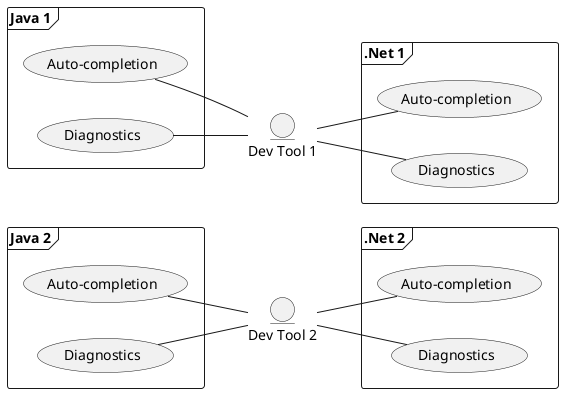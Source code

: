 @startuml pre-lsp
left to right direction

entity dev2 as "Dev Tool 2"
frame java2 as "Java 2" {
    usecase j2a as "Auto-completion"
    usecase j2b as "Diagnostics"
}
frame dot2 as ".Net 2" {
    usecase d2a as "Auto-completion"
    usecase d2b as "Diagnostics"
}
entity dev1 as "Dev Tool 1"
frame java1 as "Java 1" {
    usecase j1a as "Auto-completion"
    usecase j1b as "Diagnostics"
}
frame dot1 as ".Net 1" {
    usecase d1a as "Auto-completion"
    usecase d1b as "Diagnostics"
}

dev1 -- d1a
dev1 -- d1b
j1a -- dev1
j1b -- dev1

dev2 -- d2a
dev2 -- d2b
j2a -- dev2
j2b -- dev2
@enduml

@startuml lsp
left to right direction

entity dev1 as "Dev Tool 1"
frame java as "Java Language Server" {
    usecase j1 as "Auto-completion"
    usecase j2 as "Diagnostics"
}
entity dev2 as "Dev Tool 2"
frame dot as ".Net Language Server" {
    usecase d1 as "Auto-completion"
    usecase d2 as "Diagnostics"
}

dev1 -- j1
dev1 -- j2
dev1 -- d1
dev1 -- d2

j1 -- dev2
j2 -- dev2
d1 -- dev2
d2 -- dev2
@enduml

@startuml lsp-seq-basis

skinparam sequenceMessageAlign center
skinparam maxMessageSize 300

entity cli as "Client (IDE/Editor)"
entity lsp as "Language Server"

cli -> lsp: send a request `initialize(params: InitializeParams)`
activate lsp
lsp --> cli: response a `result: InitializeResult`
deactivate lsp

cli -> lsp: send a notification `initialized(params: InitializedParams)`

lsp -> cli: send a notification `textDocument/didOpen (params: DidOpenTextDocumentParams)`
lsp -> cli: send a notification `textDocument/publishDiagnostics (params: PublishDiagnosticsParams)`

@enduml